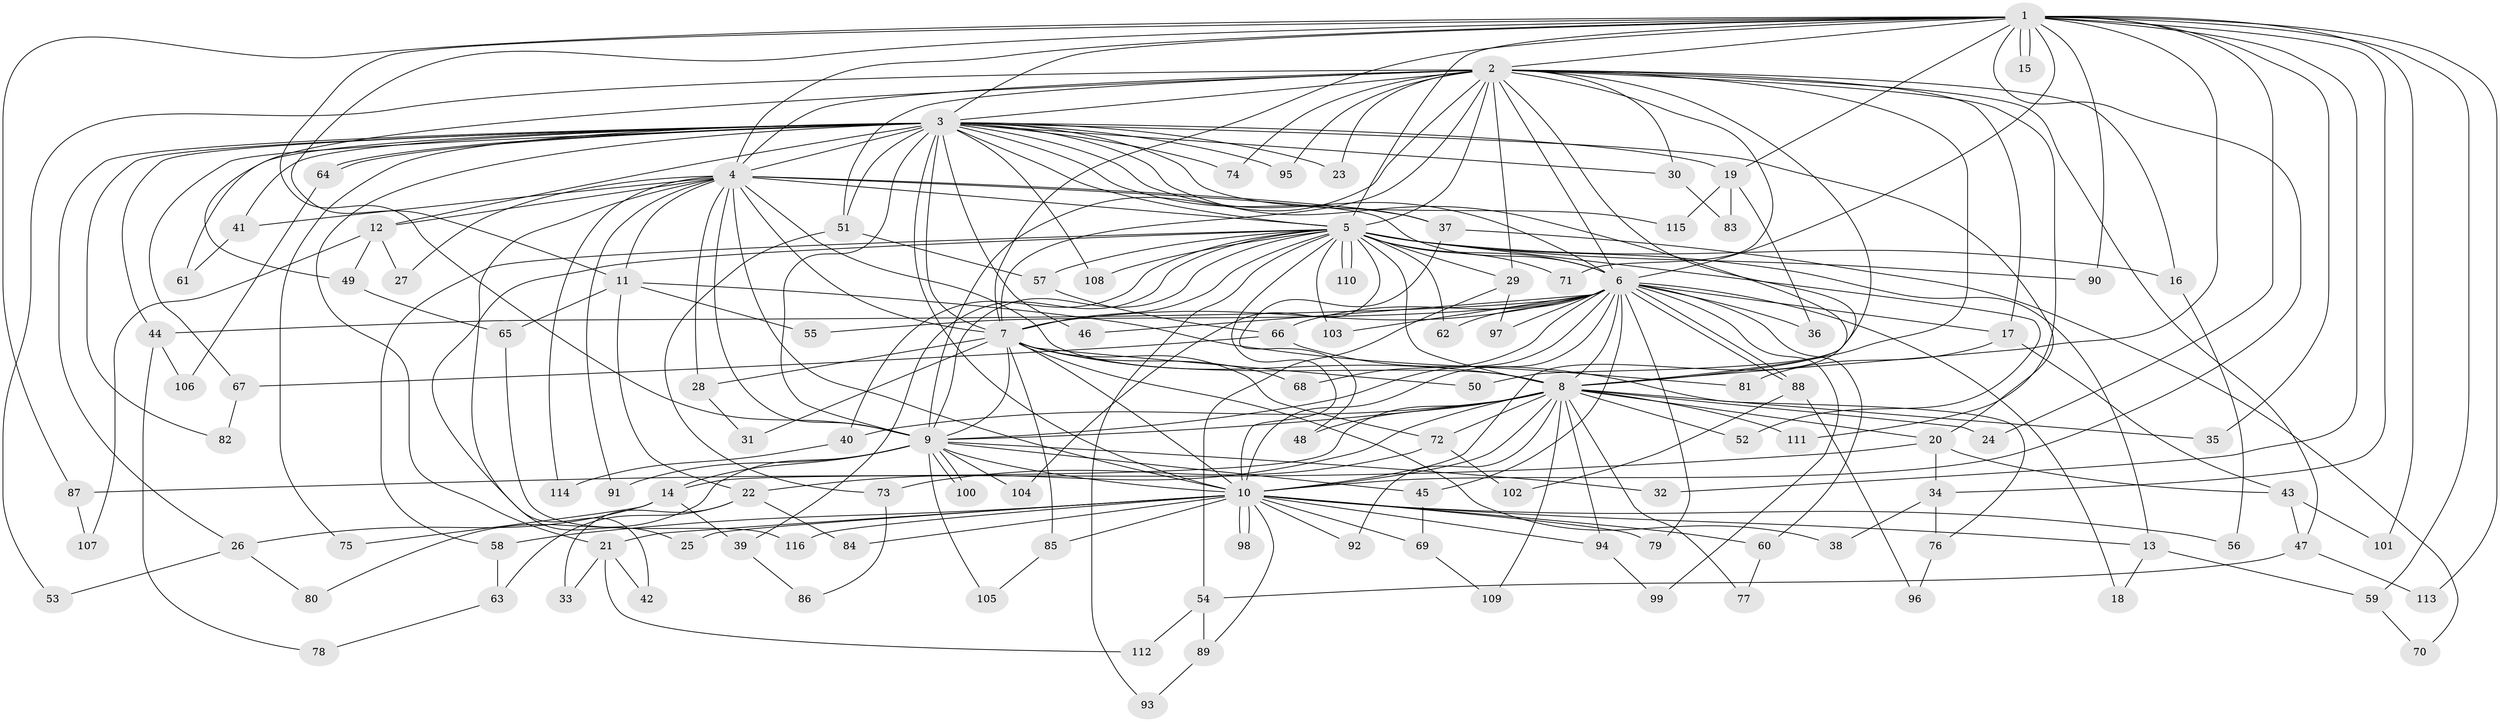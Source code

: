 // coarse degree distribution, {19: 0.034482758620689655, 18: 0.017241379310344827, 24: 0.017241379310344827, 16: 0.017241379310344827, 20: 0.017241379310344827, 21: 0.017241379310344827, 14: 0.017241379310344827, 15: 0.017241379310344827, 22: 0.017241379310344827, 6: 0.05172413793103448, 5: 0.10344827586206896, 4: 0.10344827586206896, 2: 0.43103448275862066, 3: 0.13793103448275862}
// Generated by graph-tools (version 1.1) at 2025/17/03/04/25 18:17:34]
// undirected, 116 vertices, 257 edges
graph export_dot {
graph [start="1"]
  node [color=gray90,style=filled];
  1;
  2;
  3;
  4;
  5;
  6;
  7;
  8;
  9;
  10;
  11;
  12;
  13;
  14;
  15;
  16;
  17;
  18;
  19;
  20;
  21;
  22;
  23;
  24;
  25;
  26;
  27;
  28;
  29;
  30;
  31;
  32;
  33;
  34;
  35;
  36;
  37;
  38;
  39;
  40;
  41;
  42;
  43;
  44;
  45;
  46;
  47;
  48;
  49;
  50;
  51;
  52;
  53;
  54;
  55;
  56;
  57;
  58;
  59;
  60;
  61;
  62;
  63;
  64;
  65;
  66;
  67;
  68;
  69;
  70;
  71;
  72;
  73;
  74;
  75;
  76;
  77;
  78;
  79;
  80;
  81;
  82;
  83;
  84;
  85;
  86;
  87;
  88;
  89;
  90;
  91;
  92;
  93;
  94;
  95;
  96;
  97;
  98;
  99;
  100;
  101;
  102;
  103;
  104;
  105;
  106;
  107;
  108;
  109;
  110;
  111;
  112;
  113;
  114;
  115;
  116;
  1 -- 2;
  1 -- 3;
  1 -- 4;
  1 -- 5;
  1 -- 6;
  1 -- 7;
  1 -- 8;
  1 -- 9;
  1 -- 10;
  1 -- 11;
  1 -- 15;
  1 -- 15;
  1 -- 19;
  1 -- 24;
  1 -- 32;
  1 -- 34;
  1 -- 35;
  1 -- 59;
  1 -- 87;
  1 -- 90;
  1 -- 101;
  1 -- 113;
  2 -- 3;
  2 -- 4;
  2 -- 5;
  2 -- 6;
  2 -- 7;
  2 -- 8;
  2 -- 9;
  2 -- 10;
  2 -- 16;
  2 -- 17;
  2 -- 23;
  2 -- 29;
  2 -- 30;
  2 -- 47;
  2 -- 49;
  2 -- 50;
  2 -- 51;
  2 -- 53;
  2 -- 71;
  2 -- 74;
  2 -- 95;
  2 -- 111;
  3 -- 4;
  3 -- 5;
  3 -- 6;
  3 -- 7;
  3 -- 8;
  3 -- 9;
  3 -- 10;
  3 -- 12;
  3 -- 19;
  3 -- 20;
  3 -- 21;
  3 -- 23;
  3 -- 26;
  3 -- 30;
  3 -- 37;
  3 -- 41;
  3 -- 44;
  3 -- 46;
  3 -- 51;
  3 -- 61;
  3 -- 64;
  3 -- 64;
  3 -- 67;
  3 -- 74;
  3 -- 75;
  3 -- 82;
  3 -- 95;
  3 -- 108;
  3 -- 115;
  4 -- 5;
  4 -- 6;
  4 -- 7;
  4 -- 8;
  4 -- 9;
  4 -- 10;
  4 -- 11;
  4 -- 12;
  4 -- 25;
  4 -- 27;
  4 -- 28;
  4 -- 37;
  4 -- 41;
  4 -- 91;
  4 -- 114;
  5 -- 6;
  5 -- 7;
  5 -- 8;
  5 -- 9;
  5 -- 10;
  5 -- 13;
  5 -- 16;
  5 -- 29;
  5 -- 39;
  5 -- 40;
  5 -- 42;
  5 -- 52;
  5 -- 57;
  5 -- 58;
  5 -- 62;
  5 -- 71;
  5 -- 90;
  5 -- 93;
  5 -- 103;
  5 -- 104;
  5 -- 108;
  5 -- 110;
  5 -- 110;
  6 -- 7;
  6 -- 8;
  6 -- 9;
  6 -- 10;
  6 -- 17;
  6 -- 18;
  6 -- 36;
  6 -- 44;
  6 -- 45;
  6 -- 46;
  6 -- 55;
  6 -- 60;
  6 -- 62;
  6 -- 66;
  6 -- 68;
  6 -- 79;
  6 -- 88;
  6 -- 88;
  6 -- 97;
  6 -- 99;
  6 -- 103;
  7 -- 8;
  7 -- 9;
  7 -- 10;
  7 -- 28;
  7 -- 31;
  7 -- 38;
  7 -- 50;
  7 -- 68;
  7 -- 72;
  7 -- 85;
  8 -- 9;
  8 -- 10;
  8 -- 14;
  8 -- 20;
  8 -- 22;
  8 -- 24;
  8 -- 35;
  8 -- 40;
  8 -- 48;
  8 -- 52;
  8 -- 72;
  8 -- 77;
  8 -- 92;
  8 -- 94;
  8 -- 109;
  8 -- 111;
  9 -- 10;
  9 -- 14;
  9 -- 32;
  9 -- 45;
  9 -- 80;
  9 -- 91;
  9 -- 100;
  9 -- 100;
  9 -- 104;
  9 -- 105;
  10 -- 13;
  10 -- 21;
  10 -- 25;
  10 -- 56;
  10 -- 58;
  10 -- 60;
  10 -- 69;
  10 -- 79;
  10 -- 84;
  10 -- 85;
  10 -- 89;
  10 -- 92;
  10 -- 94;
  10 -- 98;
  10 -- 98;
  10 -- 116;
  11 -- 22;
  11 -- 55;
  11 -- 65;
  11 -- 81;
  12 -- 27;
  12 -- 49;
  12 -- 107;
  13 -- 18;
  13 -- 59;
  14 -- 26;
  14 -- 39;
  14 -- 75;
  16 -- 56;
  17 -- 43;
  17 -- 81;
  19 -- 36;
  19 -- 83;
  19 -- 115;
  20 -- 34;
  20 -- 43;
  20 -- 87;
  21 -- 33;
  21 -- 42;
  21 -- 112;
  22 -- 33;
  22 -- 63;
  22 -- 84;
  26 -- 53;
  26 -- 80;
  28 -- 31;
  29 -- 54;
  29 -- 97;
  30 -- 83;
  34 -- 38;
  34 -- 76;
  37 -- 48;
  37 -- 70;
  39 -- 86;
  40 -- 114;
  41 -- 61;
  43 -- 47;
  43 -- 101;
  44 -- 78;
  44 -- 106;
  45 -- 69;
  47 -- 54;
  47 -- 113;
  49 -- 65;
  51 -- 57;
  51 -- 73;
  54 -- 89;
  54 -- 112;
  57 -- 66;
  58 -- 63;
  59 -- 70;
  60 -- 77;
  63 -- 78;
  64 -- 106;
  65 -- 116;
  66 -- 67;
  66 -- 76;
  67 -- 82;
  69 -- 109;
  72 -- 73;
  72 -- 102;
  73 -- 86;
  76 -- 96;
  85 -- 105;
  87 -- 107;
  88 -- 96;
  88 -- 102;
  89 -- 93;
  94 -- 99;
}
